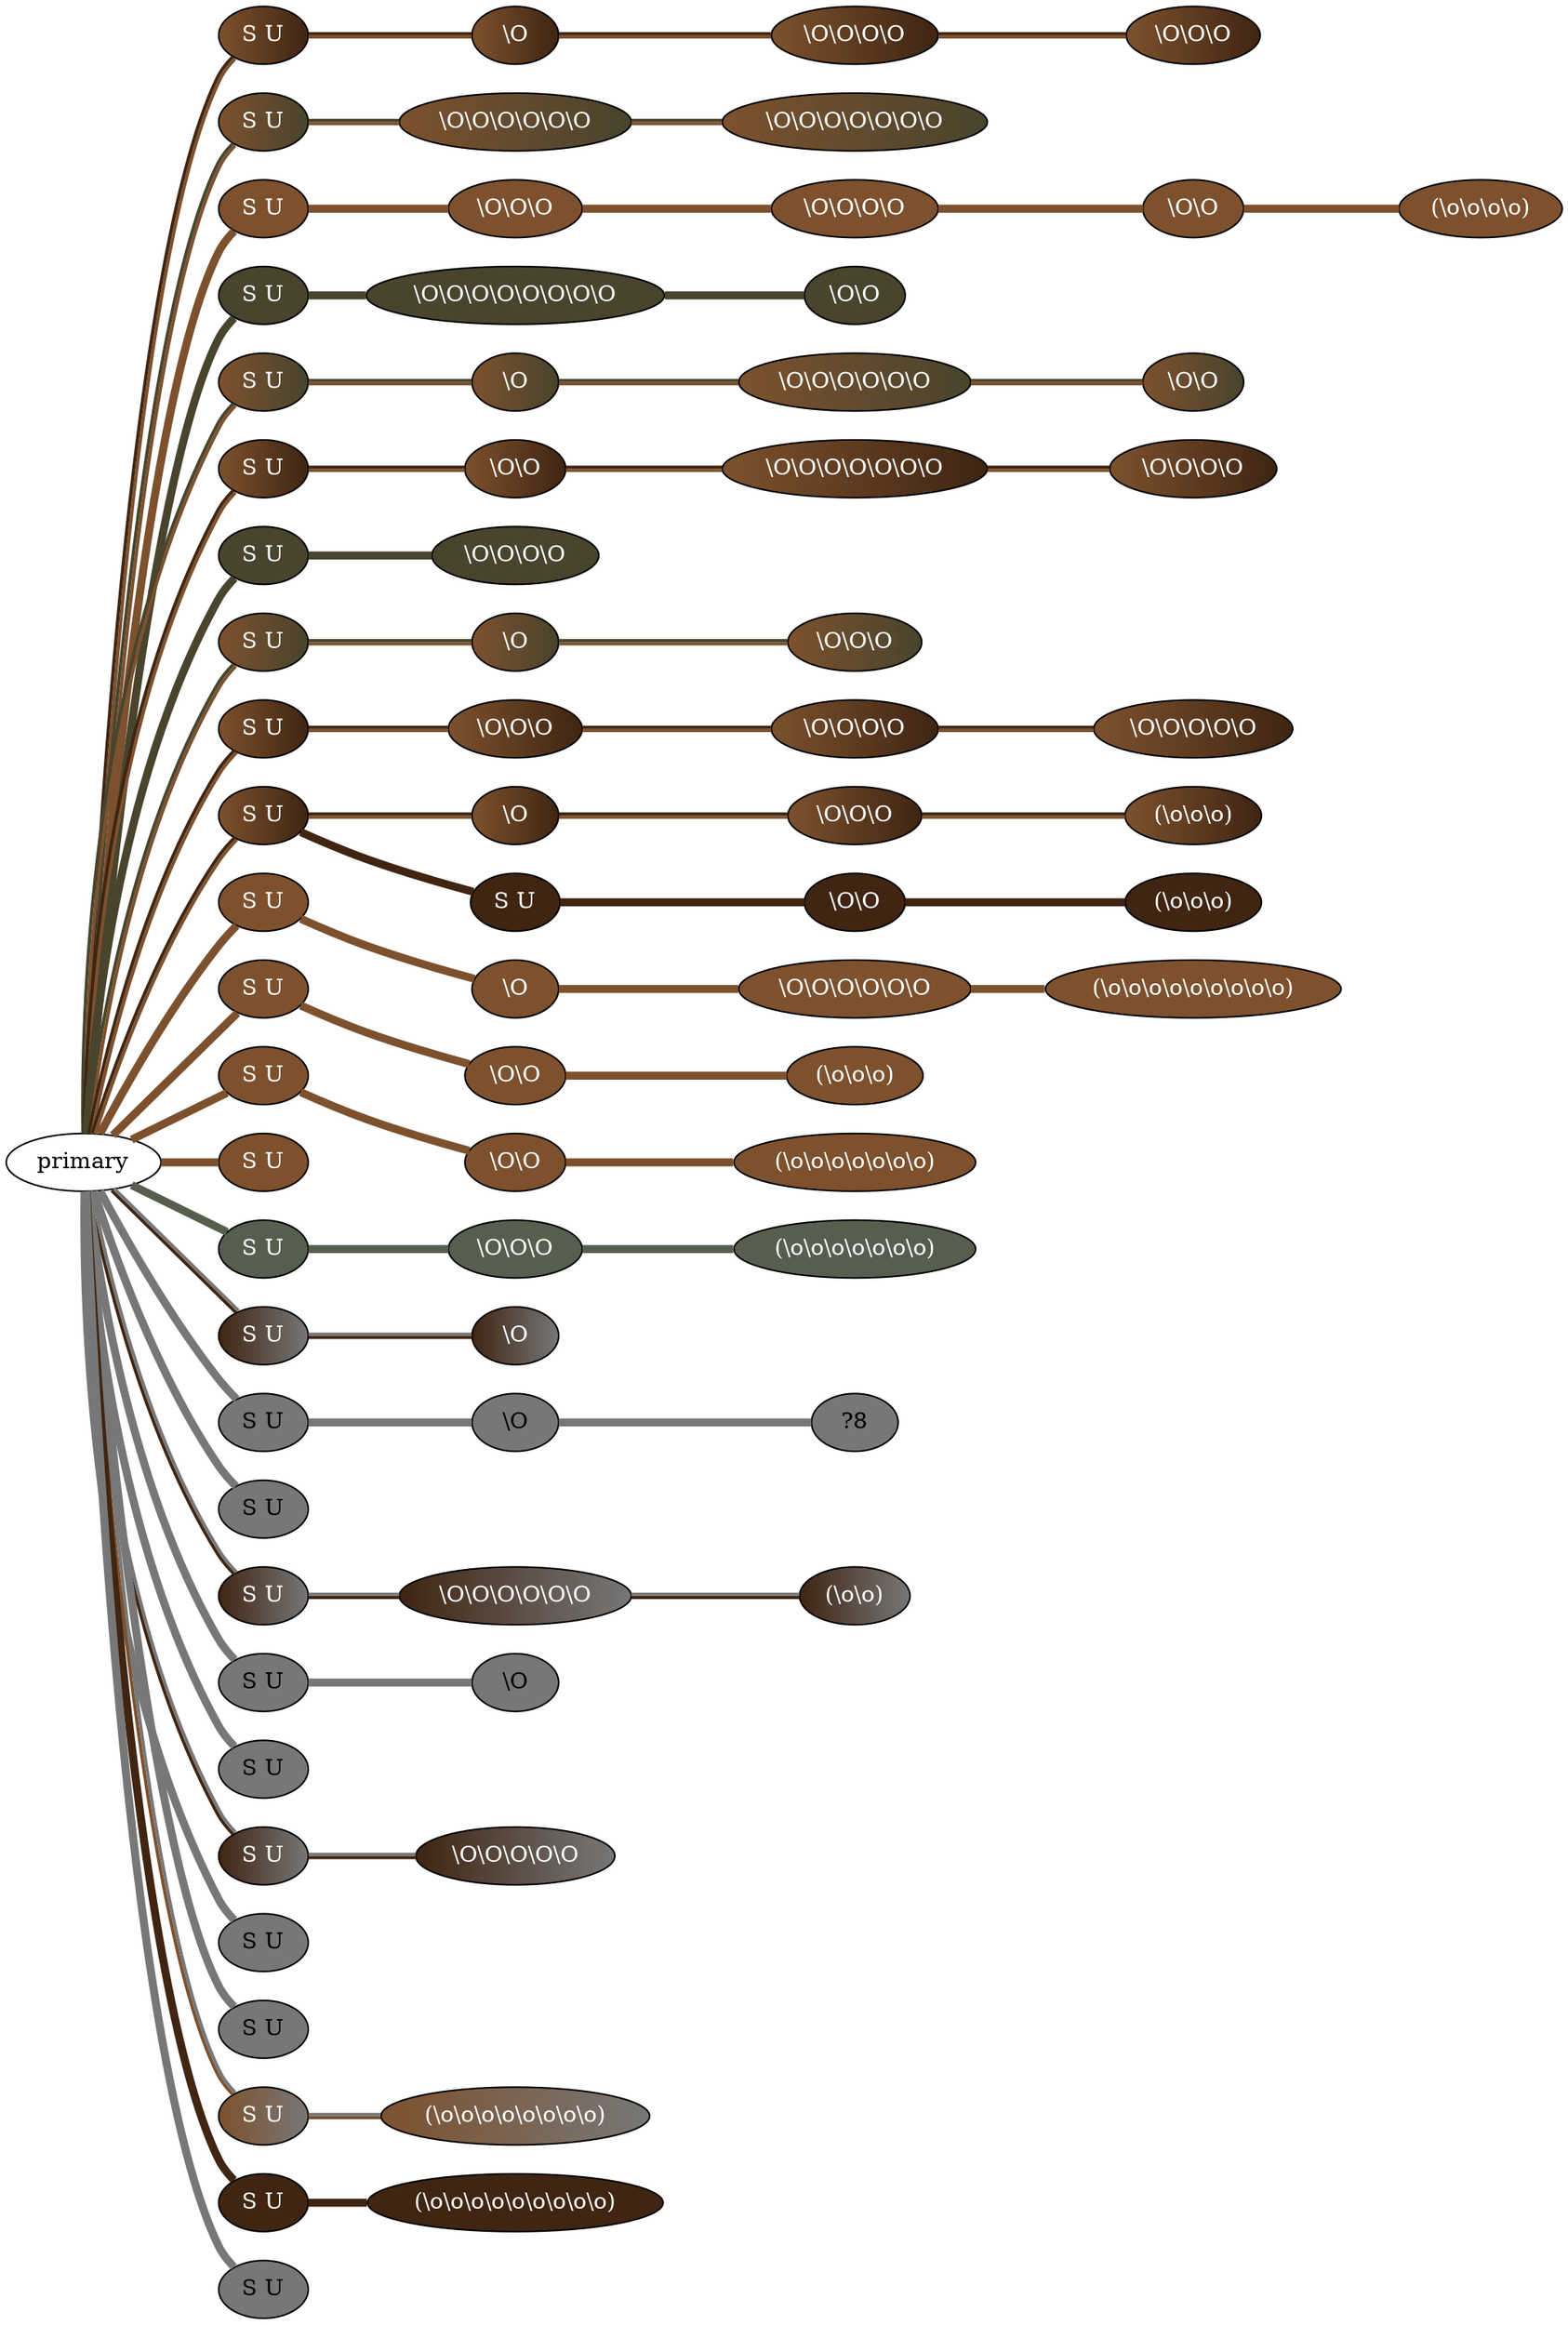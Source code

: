 graph {
 graph [rankdir=LR]
"1" [qtype="pendant_node", pendant_colors="#7D512D:#3F2512", pendant_ply="S", pendant_attach="U", pendant_length="55.0", label="S U", style=filled, fillcolor="#7D512D:#3F2512", fontcolor="#ffffff"]
"primary" -- "1" [qtype="pendant_link",penwidth=2,color="#7D512D:#3F2512"]
"1:0" [qtype="knot_node", knot_value="1", knot_type="S", knot_position="6.0", knot_spin="Z", label="\\O", style=filled, fillcolor="#7D512D:#3F2512" , fontcolor="#ffffff"]
"1" -- "1:0" [qtype="knot_link",penwidth=2,color="#7D512D:#3F2512"]
"1:1" [qtype="knot_node", knot_value="4", knot_type="S", knot_position="11.0", knot_spin="Z", label="\\O\\O\\O\\O", style=filled, fillcolor="#7D512D:#3F2512" , fontcolor="#ffffff"]
"1:0" -- "1:1" [qtype="knot_link",penwidth=2,color="#7D512D:#3F2512"]
"1:2" [qtype="knot_node", knot_value="3", knot_type="S", knot_position="18.0", knot_spin="Z", label="\\O\\O\\O", style=filled, fillcolor="#7D512D:#3F2512" , fontcolor="#ffffff"]
"1:1" -- "1:2" [qtype="knot_link",penwidth=2,color="#7D512D:#3F2512"]
"2" [qtype="pendant_node", pendant_colors="#7D512D:#48442D", pendant_ply="S", pendant_attach="U", pendant_length="28.0", label="S U", style=filled, fillcolor="#7D512D:#48442D", fontcolor="#ffffff"]
"primary" -- "2" [qtype="pendant_link",penwidth=2,color="#7D512D:#48442D"]
"2:0" [qtype="knot_node", knot_value="6", knot_type="S", knot_position="11.0", knot_spin="Z", label="\\O\\O\\O\\O\\O\\O", style=filled, fillcolor="#7D512D:#48442D" , fontcolor="#ffffff"]
"2" -- "2:0" [qtype="knot_link",penwidth=2,color="#7D512D:#48442D"]
"2:1" [qtype="knot_node", knot_value="7", knot_type="S", knot_position="18.5", knot_spin="Z", label="\\O\\O\\O\\O\\O\\O\\O", style=filled, fillcolor="#7D512D:#48442D" , fontcolor="#ffffff"]
"2:0" -- "2:1" [qtype="knot_link",penwidth=2,color="#7D512D:#48442D"]
"3" [qtype="pendant_node", pendant_colors="#7D512D", pendant_ply="S", pendant_attach="U", pendant_length="39.0", label="S U", style=filled, fillcolor="#7D512D", fontcolor="#ffffff"]
"primary" -- "3" [qtype="pendant_link",penwidth=5,color="#7D512D"]
"3:0" [qtype="knot_node", knot_value="3", knot_type="S", knot_position="5.5", knot_spin="Z", label="\\O\\O\\O", style=filled, fillcolor="#7D512D" , fontcolor="#ffffff"]
"3" -- "3:0" [qtype="knot_link",penwidth=5,color="#7D512D"]
"3:1" [qtype="knot_node", knot_value="4", knot_type="S", knot_position="11.5", knot_spin="Z", label="\\O\\O\\O\\O", style=filled, fillcolor="#7D512D" , fontcolor="#ffffff"]
"3:0" -- "3:1" [qtype="knot_link",penwidth=5,color="#7D512D"]
"3:2" [qtype="knot_node", knot_value="2", knot_type="S", knot_position="17.5", knot_spin="Z", label="\\O\\O", style=filled, fillcolor="#7D512D" , fontcolor="#ffffff"]
"3:1" -- "3:2" [qtype="knot_link",penwidth=5,color="#7D512D"]
"3:3" [qtype="knot_node", knot_value="4", knot_type="L", knot_position="22.5", knot_spin="Z", label="(\\o\\o\\o\\o)", style=filled, fillcolor="#7D512D" , fontcolor="#ffffff"]
"3:2" -- "3:3" [qtype="knot_link",penwidth=5,color="#7D512D"]
"4" [qtype="pendant_node", pendant_colors="#48442D", pendant_ply="S", pendant_attach="U", pendant_length="41.0", label="S U", style=filled, fillcolor="#48442D", fontcolor="#ffffff"]
"primary" -- "4" [qtype="pendant_link",penwidth=5,color="#48442D"]
"4:0" [qtype="knot_node", knot_value="8", knot_type="S", knot_position="13.0", knot_spin="Z", label="\\O\\O\\O\\O\\O\\O\\O\\O", style=filled, fillcolor="#48442D" , fontcolor="#ffffff"]
"4" -- "4:0" [qtype="knot_link",penwidth=5,color="#48442D"]
"4:1" [qtype="knot_node", knot_value="2", knot_type="S", knot_position="19.5", knot_spin="Z", label="\\O\\O", style=filled, fillcolor="#48442D" , fontcolor="#ffffff"]
"4:0" -- "4:1" [qtype="knot_link",penwidth=5,color="#48442D"]
"5" [qtype="pendant_node", pendant_colors="#7D512D:#48442D", pendant_ply="S", pendant_attach="U", pendant_length="43.0", label="S U", style=filled, fillcolor="#7D512D:#48442D", fontcolor="#ffffff"]
"primary" -- "5" [qtype="pendant_link",penwidth=2,color="#7D512D:#48442D"]
"5:0" [qtype="knot_node", knot_value="1", knot_type="S", knot_position="6.0", knot_spin="Z", label="\\O", style=filled, fillcolor="#7D512D:#48442D" , fontcolor="#ffffff"]
"5" -- "5:0" [qtype="knot_link",penwidth=2,color="#7D512D:#48442D"]
"5:1" [qtype="knot_node", knot_value="6", knot_type="S", knot_position="13.5", knot_spin="Z", label="\\O\\O\\O\\O\\O\\O", style=filled, fillcolor="#7D512D:#48442D" , fontcolor="#ffffff"]
"5:0" -- "5:1" [qtype="knot_link",penwidth=2,color="#7D512D:#48442D"]
"5:2" [qtype="knot_node", knot_value="2", knot_type="S", knot_position="21.5", knot_spin="Z", label="\\O\\O", style=filled, fillcolor="#7D512D:#48442D" , fontcolor="#ffffff"]
"5:1" -- "5:2" [qtype="knot_link",penwidth=2,color="#7D512D:#48442D"]
"6" [qtype="pendant_node", pendant_colors="#7D512D:#3F2512", pendant_ply="S", pendant_attach="U", pendant_length="40.0", label="S U", style=filled, fillcolor="#7D512D:#3F2512", fontcolor="#ffffff"]
"primary" -- "6" [qtype="pendant_link",penwidth=2,color="#7D512D:#3F2512"]
"6:0" [qtype="knot_node", knot_value="2", knot_type="S", knot_position="6.0", knot_spin="Z", label="\\O\\O", style=filled, fillcolor="#7D512D:#3F2512" , fontcolor="#ffffff"]
"6" -- "6:0" [qtype="knot_link",penwidth=2,color="#7D512D:#3F2512"]
"6:1" [qtype="knot_node", knot_value="7", knot_type="S", knot_position="14.5", knot_spin="Z", label="\\O\\O\\O\\O\\O\\O\\O", style=filled, fillcolor="#7D512D:#3F2512" , fontcolor="#ffffff"]
"6:0" -- "6:1" [qtype="knot_link",penwidth=2,color="#7D512D:#3F2512"]
"6:2" [qtype="knot_node", knot_value="4", knot_type="S", knot_position="23.0", knot_spin="Z", label="\\O\\O\\O\\O", style=filled, fillcolor="#7D512D:#3F2512" , fontcolor="#ffffff"]
"6:1" -- "6:2" [qtype="knot_link",penwidth=2,color="#7D512D:#3F2512"]
"7" [qtype="pendant_node", pendant_colors="#48442D", pendant_ply="S", pendant_attach="U", pendant_length="50.5", label="S U", style=filled, fillcolor="#48442D", fontcolor="#ffffff"]
"primary" -- "7" [qtype="pendant_link",penwidth=5,color="#48442D"]
"7:0" [qtype="knot_node", knot_value="4", knot_type="S", knot_position="7.0", knot_spin="Z", label="\\O\\O\\O\\O", style=filled, fillcolor="#48442D" , fontcolor="#ffffff"]
"7" -- "7:0" [qtype="knot_link",penwidth=5,color="#48442D"]
"8" [qtype="pendant_node", pendant_colors="#7D512D:#48442D", pendant_ply="S", pendant_attach="U", pendant_length="50.5", label="S U", style=filled, fillcolor="#7D512D:#48442D", fontcolor="#ffffff"]
"primary" -- "8" [qtype="pendant_link",penwidth=2,color="#7D512D:#48442D"]
"8:0" [qtype="knot_node", knot_value="1", knot_type="S", knot_position="6.0", knot_spin="Z", label="\\O", style=filled, fillcolor="#7D512D:#48442D" , fontcolor="#ffffff"]
"8" -- "8:0" [qtype="knot_link",penwidth=2,color="#7D512D:#48442D"]
"8:1" [qtype="knot_node", knot_value="3", knot_type="S", knot_position="13.0", knot_spin="Z", label="\\O\\O\\O", style=filled, fillcolor="#7D512D:#48442D" , fontcolor="#ffffff"]
"8:0" -- "8:1" [qtype="knot_link",penwidth=2,color="#7D512D:#48442D"]
"9" [qtype="pendant_node", pendant_colors="#7D512D:#3F2512", pendant_ply="S", pendant_attach="U", pendant_length="35.0", label="S U", style=filled, fillcolor="#7D512D:#3F2512", fontcolor="#ffffff"]
"primary" -- "9" [qtype="pendant_link",penwidth=2,color="#7D512D:#3F2512"]
"9:0" [qtype="knot_node", knot_value="3", knot_type="S", knot_position="6.5", knot_spin="Z", label="\\O\\O\\O", style=filled, fillcolor="#7D512D:#3F2512" , fontcolor="#ffffff"]
"9" -- "9:0" [qtype="knot_link",penwidth=2,color="#7D512D:#3F2512"]
"9:1" [qtype="knot_node", knot_value="4", knot_type="S", knot_position="14.0", knot_spin="Z", label="\\O\\O\\O\\O", style=filled, fillcolor="#7D512D:#3F2512" , fontcolor="#ffffff"]
"9:0" -- "9:1" [qtype="knot_link",penwidth=2,color="#7D512D:#3F2512"]
"9:2" [qtype="knot_node", knot_value="5", knot_type="S", knot_position="24.0", knot_spin="Z", label="\\O\\O\\O\\O\\O", style=filled, fillcolor="#7D512D:#3F2512" , fontcolor="#ffffff"]
"9:1" -- "9:2" [qtype="knot_link",penwidth=2,color="#7D512D:#3F2512"]
"10" [qtype="pendant_node", pendant_colors="#7D512D:#3F2512", pendant_ply="S", pendant_attach="U", pendant_length="32.5", label="S U", style=filled, fillcolor="#7D512D:#3F2512", fontcolor="#ffffff"]
"primary" -- "10" [qtype="pendant_link",penwidth=2,color="#7D512D:#3F2512"]
"10:0" [qtype="knot_node", knot_value="1", knot_type="S", knot_position="4.0", knot_spin="Z", label="\\O", style=filled, fillcolor="#7D512D:#3F2512" , fontcolor="#ffffff"]
"10" -- "10:0" [qtype="knot_link",penwidth=2,color="#7D512D:#3F2512"]
"10:1" [qtype="knot_node", knot_value="3", knot_type="S", knot_position="16.5", knot_spin="Z", label="\\O\\O\\O", style=filled, fillcolor="#7D512D:#3F2512" , fontcolor="#ffffff"]
"10:0" -- "10:1" [qtype="knot_link",penwidth=2,color="#7D512D:#3F2512"]
"10:2" [qtype="knot_node", knot_value="3", knot_type="L", knot_position="25.0", knot_spin="Z", label="(\\o\\o\\o)", style=filled, fillcolor="#7D512D:#3F2512" , fontcolor="#ffffff"]
"10:1" -- "10:2" [qtype="knot_link",penwidth=2,color="#7D512D:#3F2512"]
"10s1" [qtype="pendant_node", pendant_colors="#3F2512", pendant_ply="S", pendant_attach="U", pendant_length="30.5", label="S U", style=filled, fillcolor="#3F2512", fontcolor="#ffffff"]
"10" -- "10s1" [qtype="pendant_link",penwidth=5,color="#3F2512"]
"10s1:0" [qtype="knot_node", knot_value="2", knot_type="S", knot_position="15.5", knot_spin="Z", label="\\O\\O", style=filled, fillcolor="#3F2512" , fontcolor="#ffffff"]
"10s1" -- "10s1:0" [qtype="knot_link",penwidth=5,color="#3F2512"]
"10s1:1" [qtype="knot_node", knot_value="3", knot_type="L", knot_position="24.0", knot_spin="Z", label="(\\o\\o\\o)", style=filled, fillcolor="#3F2512" , fontcolor="#ffffff"]
"10s1:0" -- "10s1:1" [qtype="knot_link",penwidth=5,color="#3F2512"]
"11" [qtype="pendant_node", pendant_colors="#7D512D", pendant_ply="S", pendant_attach="U", pendant_length="30.0", label="S U", style=filled, fillcolor="#7D512D", fontcolor="#ffffff"]
"primary" -- "11" [qtype="pendant_link",penwidth=5,color="#7D512D"]
"11:0" [qtype="knot_node", knot_value="1", knot_type="S", knot_position="4.0", knot_spin="Z", label="\\O", style=filled, fillcolor="#7D512D" , fontcolor="#ffffff"]
"11" -- "11:0" [qtype="knot_link",penwidth=5,color="#7D512D"]
"11:1" [qtype="knot_node", knot_value="6", knot_type="S", knot_position="14.5", knot_spin="Z", label="\\O\\O\\O\\O\\O\\O", style=filled, fillcolor="#7D512D" , fontcolor="#ffffff"]
"11:0" -- "11:1" [qtype="knot_link",penwidth=5,color="#7D512D"]
"11:2" [qtype="knot_node", knot_value="9", knot_type="L", knot_position="22.5", knot_spin="Z", label="(\\o\\o\\o\\o\\o\\o\\o\\o\\o)", style=filled, fillcolor="#7D512D" , fontcolor="#ffffff"]
"11:1" -- "11:2" [qtype="knot_link",penwidth=5,color="#7D512D"]
"12" [qtype="pendant_node", pendant_colors="#7D512D", pendant_ply="S", pendant_attach="U", pendant_length="30.0", label="S U", style=filled, fillcolor="#7D512D", fontcolor="#ffffff"]
"primary" -- "12" [qtype="pendant_link",penwidth=5,color="#7D512D"]
"12:0" [qtype="knot_node", knot_value="2", knot_type="S", knot_position="14.0", knot_spin="Z", label="\\O\\O", style=filled, fillcolor="#7D512D" , fontcolor="#ffffff"]
"12" -- "12:0" [qtype="knot_link",penwidth=5,color="#7D512D"]
"12:1" [qtype="knot_node", knot_value="3", knot_type="L", knot_position="22.5", knot_spin="Z", label="(\\o\\o\\o)", style=filled, fillcolor="#7D512D" , fontcolor="#ffffff"]
"12:0" -- "12:1" [qtype="knot_link",penwidth=5,color="#7D512D"]
"13" [qtype="pendant_node", pendant_colors="#7D512D", pendant_ply="S", pendant_attach="U", pendant_length="48.5", label="S U", style=filled, fillcolor="#7D512D", fontcolor="#ffffff"]
"primary" -- "13" [qtype="pendant_link",penwidth=5,color="#7D512D"]
"13:0" [qtype="knot_node", knot_value="2", knot_type="S", knot_position="14.0", knot_spin="Z", label="\\O\\O", style=filled, fillcolor="#7D512D" , fontcolor="#ffffff"]
"13" -- "13:0" [qtype="knot_link",penwidth=5,color="#7D512D"]
"13:1" [qtype="knot_node", knot_value="7", knot_type="L", knot_position="22.5", knot_spin="Z", label="(\\o\\o\\o\\o\\o\\o\\o)", style=filled, fillcolor="#7D512D" , fontcolor="#ffffff"]
"13:0" -- "13:1" [qtype="knot_link",penwidth=5,color="#7D512D"]
"14" [qtype="pendant_node", pendant_colors="#7D512D", pendant_ply="S", pendant_attach="U", pendant_length="42.0", label="S U", style=filled, fillcolor="#7D512D", fontcolor="#ffffff"]
"primary" -- "14" [qtype="pendant_link",penwidth=5,color="#7D512D"]
"15" [qtype="pendant_node", pendant_colors="#575E4E", pendant_ply="S", pendant_attach="U", pendant_length="26.0", label="S U", style=filled, fillcolor="#575E4E", fontcolor="#ffffff"]
"primary" -- "15" [qtype="pendant_link",penwidth=5,color="#575E4E"]
"15:0" [qtype="knot_node", knot_value="3", knot_type="S", knot_position="14.5", knot_spin="Z", label="\\O\\O\\O", style=filled, fillcolor="#575E4E" , fontcolor="#ffffff"]
"15" -- "15:0" [qtype="knot_link",penwidth=5,color="#575E4E"]
"15:1" [qtype="knot_node", knot_value="7", knot_type="L", knot_position="23.0", knot_spin="Z", label="(\\o\\o\\o\\o\\o\\o\\o)", style=filled, fillcolor="#575E4E" , fontcolor="#ffffff"]
"15:0" -- "15:1" [qtype="knot_link",penwidth=5,color="#575E4E"]
"16" [qtype="pendant_node", pendant_colors="#3F2512:#777777", pendant_ply="S", pendant_attach="U", pendant_length="50.5", label="S U", style=filled, fillcolor="#3F2512:#777777", fontcolor="#ffffff"]
"primary" -- "16" [qtype="pendant_link",penwidth=2,color="#3F2512:#777777"]
"16:0" [qtype="knot_node", knot_value="1", knot_type="S", knot_position="7.0", knot_spin="Z", label="\\O", style=filled, fillcolor="#3F2512:#777777" , fontcolor="#ffffff"]
"16" -- "16:0" [qtype="knot_link",penwidth=2,color="#3F2512:#777777"]
"17" [qtype="pendant_node", pendant_colors="#777777", pendant_ply="S", pendant_attach="U", pendant_length="49.0", label="S U", style=filled, fillcolor="#777777", fontcolor="#000000"]
"primary" -- "17" [qtype="pendant_link",penwidth=5,color="#777777"]
"17:0" [qtype="knot_node", knot_value="1", knot_type="S", knot_position="26.0", knot_spin="Z", label="\\O", style=filled, fillcolor="#777777" , fontcolor="#000000"]
"17" -- "17:0" [qtype="knot_link",penwidth=5,color="#777777"]
"17:1" [qtype="knot_node", knot_value="1", knot_type="E", knot_position="40.5", knot_spin="U", label="?8", style=filled, fillcolor="#777777" , fontcolor="#000000"]
"17:0" -- "17:1" [qtype="knot_link",penwidth=5,color="#777777"]
"18" [qtype="pendant_node", pendant_colors="#777777", pendant_ply="S", pendant_attach="U", pendant_length="43.5", label="S U", style=filled, fillcolor="#777777", fontcolor="#000000"]
"primary" -- "18" [qtype="pendant_link",penwidth=5,color="#777777"]
"19" [qtype="pendant_node", pendant_colors="#3F2512:#777777", pendant_ply="S", pendant_attach="U", pendant_length="38.5", label="S U", style=filled, fillcolor="#3F2512:#777777", fontcolor="#ffffff"]
"primary" -- "19" [qtype="pendant_link",penwidth=2,color="#3F2512:#777777"]
"19:0" [qtype="knot_node", knot_value="6", knot_type="S", knot_position="24.5", knot_spin="Z", label="\\O\\O\\O\\O\\O\\O", style=filled, fillcolor="#3F2512:#777777" , fontcolor="#ffffff"]
"19" -- "19:0" [qtype="knot_link",penwidth=2,color="#3F2512:#777777"]
"19:1" [qtype="knot_node", knot_value="2", knot_type="L", knot_position="33.0", knot_spin="Z", label="(\\o\\o)", style=filled, fillcolor="#3F2512:#777777" , fontcolor="#ffffff"]
"19:0" -- "19:1" [qtype="knot_link",penwidth=2,color="#3F2512:#777777"]
"20" [qtype="pendant_node", pendant_colors="#777777", pendant_ply="S", pendant_attach="U", pendant_length="47.0", label="S U", style=filled, fillcolor="#777777", fontcolor="#000000"]
"primary" -- "20" [qtype="pendant_link",penwidth=5,color="#777777"]
"20:0" [qtype="knot_node", knot_value="1", knot_type="S", knot_position="25.5", knot_spin="Z", label="\\O", style=filled, fillcolor="#777777" , fontcolor="#000000"]
"20" -- "20:0" [qtype="knot_link",penwidth=5,color="#777777"]
"21" [qtype="pendant_node", pendant_colors="#777777", pendant_ply="S", pendant_attach="U", pendant_length="38.0", label="S U", style=filled, fillcolor="#777777", fontcolor="#000000"]
"primary" -- "21" [qtype="pendant_link",penwidth=5,color="#777777"]
"22" [qtype="pendant_node", pendant_colors="#3F2512:#777777", pendant_ply="S", pendant_attach="U", pendant_length="45.0", label="S U", style=filled, fillcolor="#3F2512:#777777", fontcolor="#ffffff"]
"primary" -- "22" [qtype="pendant_link",penwidth=2,color="#3F2512:#777777"]
"22:0" [qtype="knot_node", knot_value="5", knot_type="S", knot_position="25.5", knot_spin="Z", label="\\O\\O\\O\\O\\O", style=filled, fillcolor="#3F2512:#777777" , fontcolor="#ffffff"]
"22" -- "22:0" [qtype="knot_link",penwidth=2,color="#3F2512:#777777"]
"23" [qtype="pendant_node", pendant_colors="#777777", pendant_ply="S", pendant_attach="U", pendant_length="35.5", label="S U", style=filled, fillcolor="#777777", fontcolor="#000000"]
"primary" -- "23" [qtype="pendant_link",penwidth=5,color="#777777"]
"24" [qtype="pendant_node", pendant_colors="#777777", pendant_ply="S", pendant_attach="U", pendant_length="16.0", label="S U", style=filled, fillcolor="#777777", fontcolor="#000000"]
"primary" -- "24" [qtype="pendant_link",penwidth=5,color="#777777"]
"25" [qtype="pendant_node", pendant_colors="#7D512D:#777777", pendant_ply="S", pendant_attach="U", pendant_length="37.0", label="S U", style=filled, fillcolor="#7D512D:#777777", fontcolor="#ffffff"]
"primary" -- "25" [qtype="pendant_link",penwidth=2,color="#7D512D:#777777"]
"25:0" [qtype="knot_node", knot_value="8", knot_type="L", knot_position="26.0", knot_spin="Z", label="(\\o\\o\\o\\o\\o\\o\\o\\o)", style=filled, fillcolor="#7D512D:#777777" , fontcolor="#ffffff"]
"25" -- "25:0" [qtype="knot_link",penwidth=2,color="#7D512D:#777777"]
"26" [qtype="pendant_node", pendant_colors="#3F2512", pendant_ply="S", pendant_attach="U", pendant_length="33.5", label="S U", style=filled, fillcolor="#3F2512", fontcolor="#ffffff"]
"primary" -- "26" [qtype="pendant_link",penwidth=5,color="#3F2512"]
"26:0" [qtype="knot_node", knot_value="9", knot_type="L", knot_position="25.0", knot_spin="Z", label="(\\o\\o\\o\\o\\o\\o\\o\\o\\o)", style=filled, fillcolor="#3F2512" , fontcolor="#ffffff"]
"26" -- "26:0" [qtype="knot_link",penwidth=5,color="#3F2512"]
"27" [qtype="pendant_node", pendant_colors="#777777", pendant_ply="S", pendant_attach="U", pendant_length="15.5", label="S U", style=filled, fillcolor="#777777", fontcolor="#000000"]
"primary" -- "27" [qtype="pendant_link",penwidth=5,color="#777777"]
}
